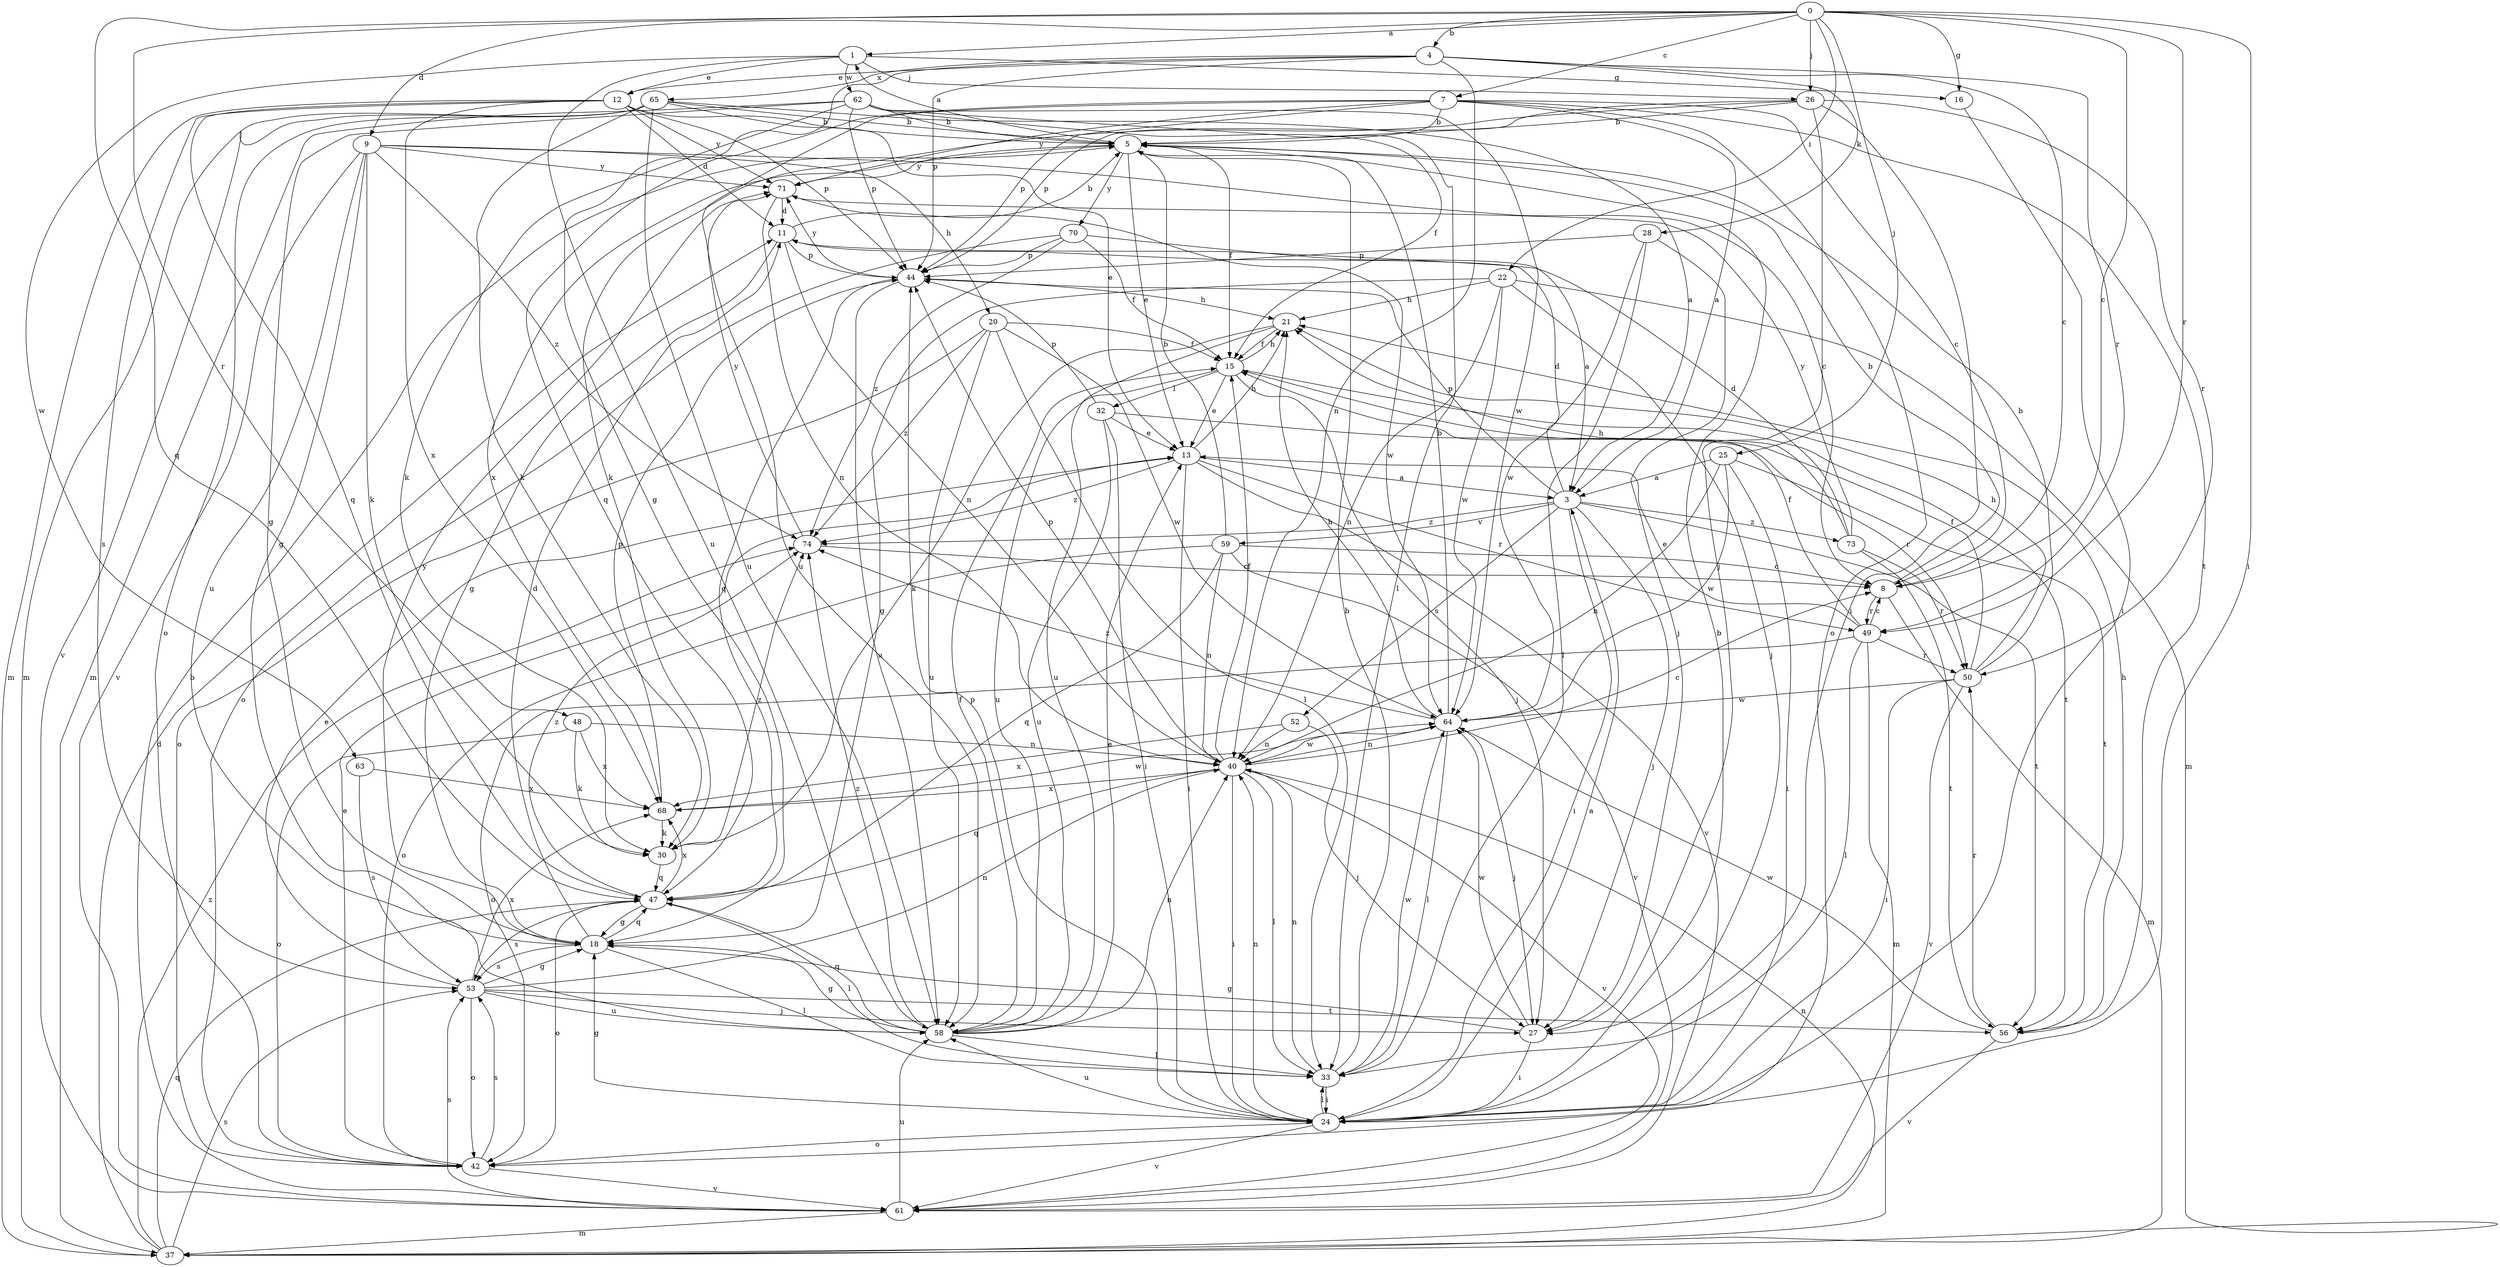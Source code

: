 strict digraph  {
0;
1;
3;
4;
5;
7;
8;
9;
11;
12;
13;
15;
16;
18;
20;
21;
22;
24;
25;
26;
27;
28;
30;
32;
33;
37;
40;
42;
44;
47;
48;
49;
50;
52;
53;
56;
58;
59;
61;
62;
63;
64;
65;
68;
70;
71;
73;
74;
0 -> 1  [label=a];
0 -> 4  [label=b];
0 -> 7  [label=c];
0 -> 8  [label=c];
0 -> 9  [label=d];
0 -> 16  [label=g];
0 -> 22  [label=i];
0 -> 24  [label=i];
0 -> 25  [label=j];
0 -> 26  [label=j];
0 -> 47  [label=q];
0 -> 48  [label=r];
0 -> 49  [label=r];
1 -> 12  [label=e];
1 -> 16  [label=g];
1 -> 26  [label=j];
1 -> 58  [label=u];
1 -> 62  [label=w];
1 -> 63  [label=w];
3 -> 11  [label=d];
3 -> 24  [label=i];
3 -> 27  [label=j];
3 -> 44  [label=p];
3 -> 52  [label=s];
3 -> 56  [label=t];
3 -> 59  [label=v];
3 -> 73  [label=z];
3 -> 74  [label=z];
4 -> 8  [label=c];
4 -> 12  [label=e];
4 -> 18  [label=g];
4 -> 28  [label=k];
4 -> 40  [label=n];
4 -> 44  [label=p];
4 -> 49  [label=r];
4 -> 65  [label=x];
5 -> 1  [label=a];
5 -> 13  [label=e];
5 -> 15  [label=f];
5 -> 68  [label=x];
5 -> 70  [label=y];
5 -> 71  [label=y];
7 -> 3  [label=a];
7 -> 5  [label=b];
7 -> 8  [label=c];
7 -> 42  [label=o];
7 -> 44  [label=p];
7 -> 47  [label=q];
7 -> 56  [label=t];
7 -> 58  [label=u];
7 -> 71  [label=y];
8 -> 5  [label=b];
8 -> 37  [label=m];
8 -> 49  [label=r];
9 -> 8  [label=c];
9 -> 18  [label=g];
9 -> 20  [label=h];
9 -> 30  [label=k];
9 -> 58  [label=u];
9 -> 61  [label=v];
9 -> 71  [label=y];
9 -> 74  [label=z];
11 -> 5  [label=b];
11 -> 18  [label=g];
11 -> 40  [label=n];
11 -> 44  [label=p];
12 -> 5  [label=b];
12 -> 11  [label=d];
12 -> 37  [label=m];
12 -> 44  [label=p];
12 -> 47  [label=q];
12 -> 53  [label=s];
12 -> 68  [label=x];
12 -> 71  [label=y];
13 -> 3  [label=a];
13 -> 21  [label=h];
13 -> 24  [label=i];
13 -> 49  [label=r];
13 -> 61  [label=v];
13 -> 74  [label=z];
15 -> 13  [label=e];
15 -> 21  [label=h];
15 -> 27  [label=j];
15 -> 32  [label=l];
15 -> 56  [label=t];
15 -> 58  [label=u];
16 -> 24  [label=i];
18 -> 11  [label=d];
18 -> 33  [label=l];
18 -> 47  [label=q];
18 -> 53  [label=s];
18 -> 71  [label=y];
20 -> 15  [label=f];
20 -> 33  [label=l];
20 -> 42  [label=o];
20 -> 58  [label=u];
20 -> 64  [label=w];
20 -> 74  [label=z];
21 -> 15  [label=f];
21 -> 30  [label=k];
21 -> 58  [label=u];
22 -> 18  [label=g];
22 -> 21  [label=h];
22 -> 27  [label=j];
22 -> 37  [label=m];
22 -> 40  [label=n];
22 -> 64  [label=w];
24 -> 3  [label=a];
24 -> 5  [label=b];
24 -> 18  [label=g];
24 -> 33  [label=l];
24 -> 40  [label=n];
24 -> 42  [label=o];
24 -> 44  [label=p];
24 -> 58  [label=u];
24 -> 61  [label=v];
25 -> 3  [label=a];
25 -> 24  [label=i];
25 -> 40  [label=n];
25 -> 56  [label=t];
25 -> 64  [label=w];
26 -> 5  [label=b];
26 -> 24  [label=i];
26 -> 27  [label=j];
26 -> 30  [label=k];
26 -> 44  [label=p];
26 -> 50  [label=r];
27 -> 18  [label=g];
27 -> 24  [label=i];
27 -> 64  [label=w];
28 -> 27  [label=j];
28 -> 33  [label=l];
28 -> 44  [label=p];
28 -> 64  [label=w];
30 -> 47  [label=q];
30 -> 74  [label=z];
32 -> 13  [label=e];
32 -> 24  [label=i];
32 -> 44  [label=p];
32 -> 50  [label=r];
32 -> 58  [label=u];
33 -> 5  [label=b];
33 -> 24  [label=i];
33 -> 40  [label=n];
33 -> 64  [label=w];
37 -> 11  [label=d];
37 -> 40  [label=n];
37 -> 47  [label=q];
37 -> 53  [label=s];
37 -> 74  [label=z];
40 -> 8  [label=c];
40 -> 15  [label=f];
40 -> 24  [label=i];
40 -> 33  [label=l];
40 -> 44  [label=p];
40 -> 47  [label=q];
40 -> 61  [label=v];
40 -> 64  [label=w];
40 -> 68  [label=x];
42 -> 13  [label=e];
42 -> 53  [label=s];
42 -> 61  [label=v];
44 -> 21  [label=h];
44 -> 47  [label=q];
44 -> 58  [label=u];
44 -> 71  [label=y];
47 -> 18  [label=g];
47 -> 33  [label=l];
47 -> 42  [label=o];
47 -> 53  [label=s];
47 -> 68  [label=x];
47 -> 74  [label=z];
48 -> 30  [label=k];
48 -> 40  [label=n];
48 -> 42  [label=o];
48 -> 68  [label=x];
49 -> 8  [label=c];
49 -> 13  [label=e];
49 -> 15  [label=f];
49 -> 33  [label=l];
49 -> 37  [label=m];
49 -> 42  [label=o];
49 -> 50  [label=r];
50 -> 5  [label=b];
50 -> 15  [label=f];
50 -> 21  [label=h];
50 -> 24  [label=i];
50 -> 61  [label=v];
50 -> 64  [label=w];
52 -> 27  [label=j];
52 -> 40  [label=n];
52 -> 68  [label=x];
53 -> 13  [label=e];
53 -> 18  [label=g];
53 -> 27  [label=j];
53 -> 40  [label=n];
53 -> 42  [label=o];
53 -> 56  [label=t];
53 -> 58  [label=u];
53 -> 68  [label=x];
56 -> 21  [label=h];
56 -> 50  [label=r];
56 -> 61  [label=v];
56 -> 64  [label=w];
58 -> 13  [label=e];
58 -> 15  [label=f];
58 -> 18  [label=g];
58 -> 33  [label=l];
58 -> 40  [label=n];
58 -> 47  [label=q];
58 -> 74  [label=z];
59 -> 5  [label=b];
59 -> 8  [label=c];
59 -> 40  [label=n];
59 -> 42  [label=o];
59 -> 47  [label=q];
59 -> 61  [label=v];
61 -> 5  [label=b];
61 -> 37  [label=m];
61 -> 53  [label=s];
61 -> 58  [label=u];
62 -> 5  [label=b];
62 -> 15  [label=f];
62 -> 18  [label=g];
62 -> 30  [label=k];
62 -> 33  [label=l];
62 -> 37  [label=m];
62 -> 44  [label=p];
62 -> 64  [label=w];
63 -> 53  [label=s];
63 -> 68  [label=x];
64 -> 5  [label=b];
64 -> 21  [label=h];
64 -> 27  [label=j];
64 -> 33  [label=l];
64 -> 40  [label=n];
64 -> 74  [label=z];
65 -> 3  [label=a];
65 -> 5  [label=b];
65 -> 13  [label=e];
65 -> 30  [label=k];
65 -> 37  [label=m];
65 -> 42  [label=o];
65 -> 58  [label=u];
65 -> 61  [label=v];
68 -> 30  [label=k];
68 -> 44  [label=p];
68 -> 64  [label=w];
70 -> 3  [label=a];
70 -> 15  [label=f];
70 -> 42  [label=o];
70 -> 44  [label=p];
70 -> 74  [label=z];
71 -> 11  [label=d];
71 -> 40  [label=n];
71 -> 64  [label=w];
73 -> 11  [label=d];
73 -> 21  [label=h];
73 -> 50  [label=r];
73 -> 56  [label=t];
73 -> 71  [label=y];
74 -> 8  [label=c];
74 -> 71  [label=y];
}
